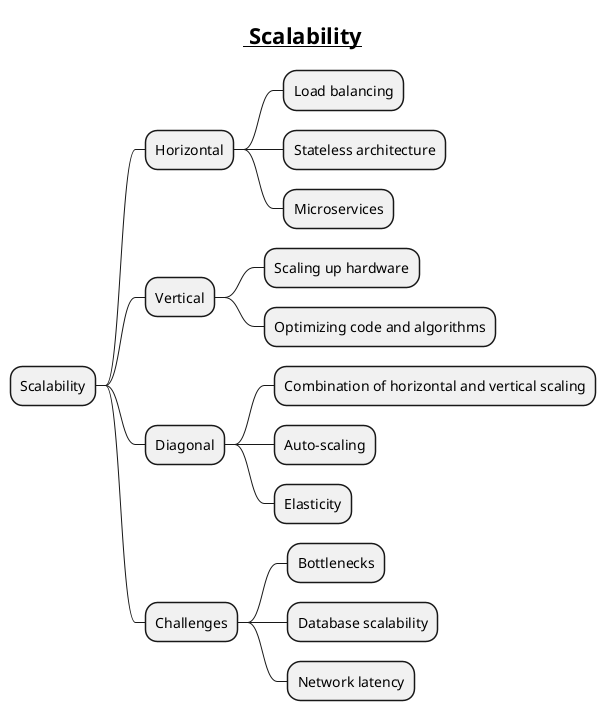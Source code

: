 @startmindmap
title = __ Scalability__

* Scalability
** Horizontal
*** Load balancing
*** Stateless architecture
*** Microservices
** Vertical
*** Scaling up hardware
*** Optimizing code and algorithms
** Diagonal
*** Combination of horizontal and vertical scaling
*** Auto-scaling
*** Elasticity
** Challenges
*** Bottlenecks
*** Database scalability
*** Network latency
@endmindmap
